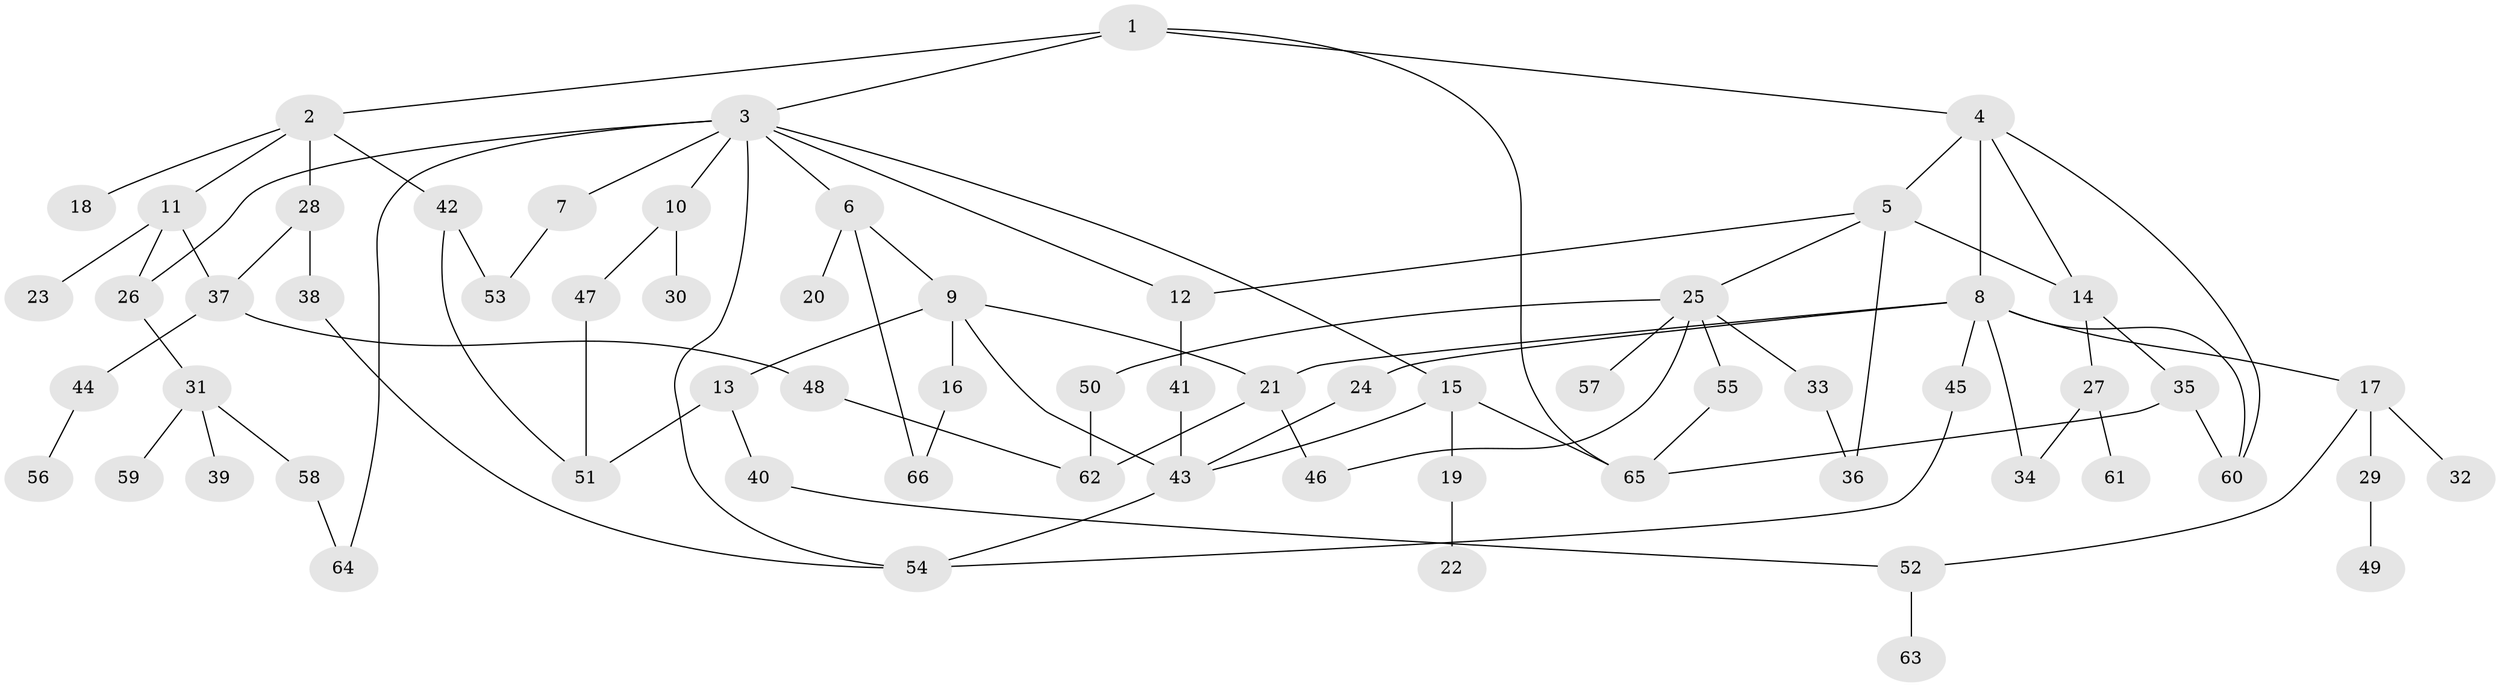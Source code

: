 // Generated by graph-tools (version 1.1) at 2025/13/03/09/25 04:13:25]
// undirected, 66 vertices, 92 edges
graph export_dot {
graph [start="1"]
  node [color=gray90,style=filled];
  1;
  2;
  3;
  4;
  5;
  6;
  7;
  8;
  9;
  10;
  11;
  12;
  13;
  14;
  15;
  16;
  17;
  18;
  19;
  20;
  21;
  22;
  23;
  24;
  25;
  26;
  27;
  28;
  29;
  30;
  31;
  32;
  33;
  34;
  35;
  36;
  37;
  38;
  39;
  40;
  41;
  42;
  43;
  44;
  45;
  46;
  47;
  48;
  49;
  50;
  51;
  52;
  53;
  54;
  55;
  56;
  57;
  58;
  59;
  60;
  61;
  62;
  63;
  64;
  65;
  66;
  1 -- 2;
  1 -- 3;
  1 -- 4;
  1 -- 65;
  2 -- 11;
  2 -- 18;
  2 -- 28;
  2 -- 42;
  3 -- 6;
  3 -- 7;
  3 -- 10;
  3 -- 15;
  3 -- 54;
  3 -- 64;
  3 -- 26;
  3 -- 12;
  4 -- 5;
  4 -- 8;
  4 -- 14;
  4 -- 60;
  5 -- 12;
  5 -- 25;
  5 -- 36;
  5 -- 14;
  6 -- 9;
  6 -- 20;
  6 -- 66;
  7 -- 53;
  8 -- 17;
  8 -- 24;
  8 -- 34;
  8 -- 45;
  8 -- 60;
  8 -- 21;
  9 -- 13;
  9 -- 16;
  9 -- 21;
  9 -- 43;
  10 -- 30;
  10 -- 47;
  11 -- 23;
  11 -- 26;
  11 -- 37;
  12 -- 41;
  13 -- 40;
  13 -- 51;
  14 -- 27;
  14 -- 35;
  15 -- 19;
  15 -- 43;
  15 -- 65;
  16 -- 66;
  17 -- 29;
  17 -- 32;
  17 -- 52;
  19 -- 22;
  21 -- 46;
  21 -- 62;
  24 -- 43;
  25 -- 33;
  25 -- 46;
  25 -- 50;
  25 -- 55;
  25 -- 57;
  26 -- 31;
  27 -- 61;
  27 -- 34;
  28 -- 38;
  28 -- 37;
  29 -- 49;
  31 -- 39;
  31 -- 58;
  31 -- 59;
  33 -- 36;
  35 -- 60;
  35 -- 65;
  37 -- 44;
  37 -- 48;
  38 -- 54;
  40 -- 52;
  41 -- 43;
  42 -- 53;
  42 -- 51;
  43 -- 54;
  44 -- 56;
  45 -- 54;
  47 -- 51;
  48 -- 62;
  50 -- 62;
  52 -- 63;
  55 -- 65;
  58 -- 64;
}
